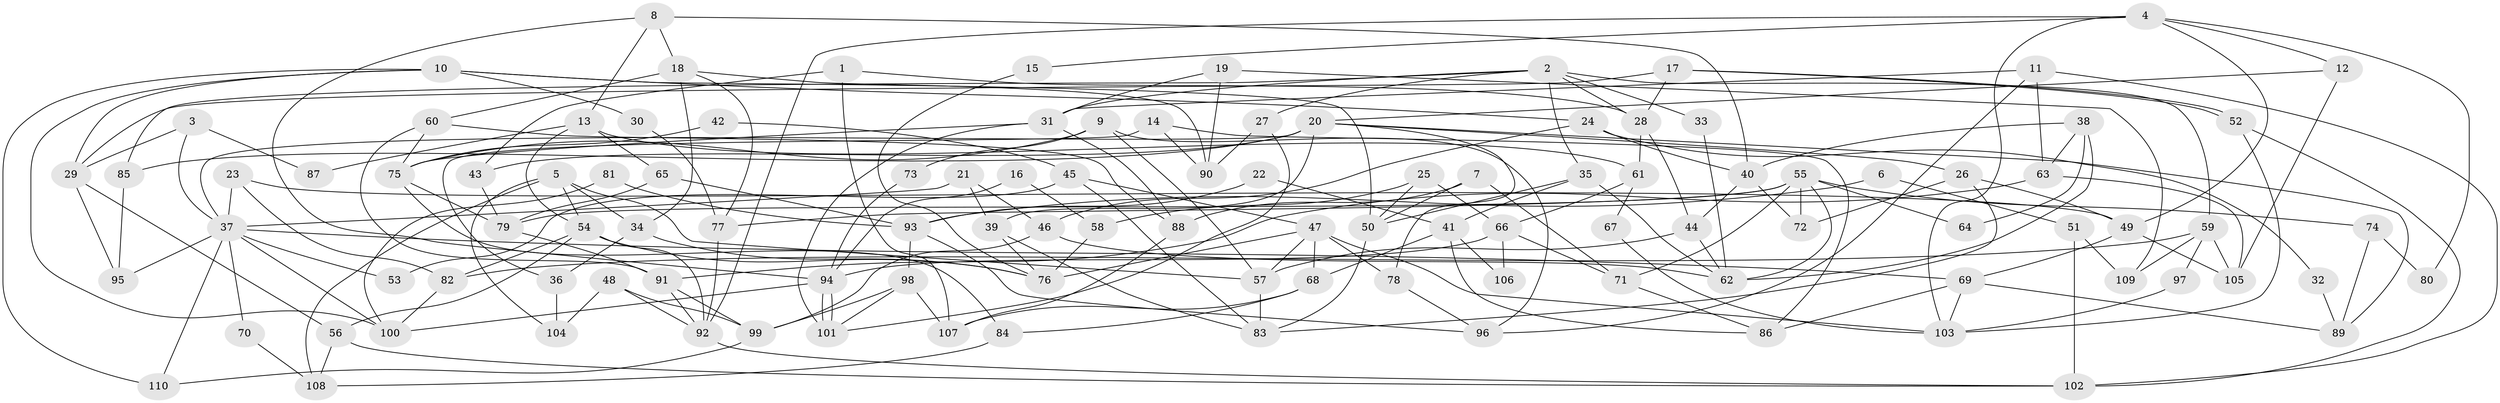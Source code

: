 // Generated by graph-tools (version 1.1) at 2025/50/03/09/25 03:50:11]
// undirected, 110 vertices, 220 edges
graph export_dot {
graph [start="1"]
  node [color=gray90,style=filled];
  1;
  2;
  3;
  4;
  5;
  6;
  7;
  8;
  9;
  10;
  11;
  12;
  13;
  14;
  15;
  16;
  17;
  18;
  19;
  20;
  21;
  22;
  23;
  24;
  25;
  26;
  27;
  28;
  29;
  30;
  31;
  32;
  33;
  34;
  35;
  36;
  37;
  38;
  39;
  40;
  41;
  42;
  43;
  44;
  45;
  46;
  47;
  48;
  49;
  50;
  51;
  52;
  53;
  54;
  55;
  56;
  57;
  58;
  59;
  60;
  61;
  62;
  63;
  64;
  65;
  66;
  67;
  68;
  69;
  70;
  71;
  72;
  73;
  74;
  75;
  76;
  77;
  78;
  79;
  80;
  81;
  82;
  83;
  84;
  85;
  86;
  87;
  88;
  89;
  90;
  91;
  92;
  93;
  94;
  95;
  96;
  97;
  98;
  99;
  100;
  101;
  102;
  103;
  104;
  105;
  106;
  107;
  108;
  109;
  110;
  1 -- 28;
  1 -- 107;
  1 -- 43;
  2 -- 28;
  2 -- 31;
  2 -- 27;
  2 -- 33;
  2 -- 35;
  2 -- 59;
  2 -- 85;
  3 -- 37;
  3 -- 29;
  3 -- 87;
  4 -- 49;
  4 -- 92;
  4 -- 12;
  4 -- 15;
  4 -- 80;
  4 -- 103;
  5 -- 108;
  5 -- 34;
  5 -- 54;
  5 -- 57;
  5 -- 104;
  6 -- 93;
  6 -- 51;
  7 -- 88;
  7 -- 50;
  7 -- 71;
  8 -- 18;
  8 -- 94;
  8 -- 13;
  8 -- 40;
  9 -- 57;
  9 -- 75;
  9 -- 73;
  9 -- 96;
  10 -- 50;
  10 -- 24;
  10 -- 29;
  10 -- 30;
  10 -- 100;
  10 -- 110;
  11 -- 102;
  11 -- 96;
  11 -- 31;
  11 -- 63;
  12 -- 105;
  12 -- 20;
  13 -- 54;
  13 -- 61;
  13 -- 65;
  13 -- 87;
  14 -- 86;
  14 -- 90;
  14 -- 36;
  15 -- 76;
  16 -- 94;
  16 -- 58;
  17 -- 52;
  17 -- 52;
  17 -- 29;
  17 -- 28;
  18 -- 34;
  18 -- 60;
  18 -- 77;
  18 -- 90;
  19 -- 90;
  19 -- 31;
  19 -- 109;
  20 -- 39;
  20 -- 26;
  20 -- 37;
  20 -- 43;
  20 -- 78;
  20 -- 85;
  20 -- 89;
  21 -- 46;
  21 -- 37;
  21 -- 39;
  22 -- 93;
  22 -- 41;
  23 -- 37;
  23 -- 82;
  23 -- 49;
  24 -- 46;
  24 -- 40;
  24 -- 32;
  25 -- 50;
  25 -- 66;
  25 -- 58;
  26 -- 72;
  26 -- 49;
  26 -- 83;
  27 -- 101;
  27 -- 90;
  28 -- 44;
  28 -- 61;
  29 -- 95;
  29 -- 56;
  30 -- 77;
  31 -- 88;
  31 -- 75;
  31 -- 101;
  32 -- 89;
  33 -- 62;
  34 -- 76;
  34 -- 36;
  35 -- 62;
  35 -- 41;
  35 -- 50;
  36 -- 104;
  37 -- 100;
  37 -- 53;
  37 -- 69;
  37 -- 70;
  37 -- 95;
  37 -- 110;
  38 -- 63;
  38 -- 62;
  38 -- 40;
  38 -- 64;
  39 -- 76;
  39 -- 83;
  40 -- 44;
  40 -- 72;
  41 -- 86;
  41 -- 68;
  41 -- 106;
  42 -- 75;
  42 -- 45;
  43 -- 79;
  44 -- 57;
  44 -- 62;
  45 -- 83;
  45 -- 47;
  45 -- 53;
  46 -- 99;
  46 -- 62;
  47 -- 57;
  47 -- 103;
  47 -- 68;
  47 -- 76;
  47 -- 78;
  48 -- 92;
  48 -- 99;
  48 -- 104;
  49 -- 69;
  49 -- 105;
  50 -- 83;
  51 -- 102;
  51 -- 109;
  52 -- 103;
  52 -- 102;
  54 -- 56;
  54 -- 76;
  54 -- 82;
  54 -- 92;
  55 -- 77;
  55 -- 71;
  55 -- 62;
  55 -- 64;
  55 -- 72;
  55 -- 74;
  55 -- 79;
  56 -- 102;
  56 -- 108;
  57 -- 83;
  58 -- 76;
  59 -- 105;
  59 -- 82;
  59 -- 97;
  59 -- 109;
  60 -- 75;
  60 -- 91;
  60 -- 88;
  61 -- 66;
  61 -- 67;
  63 -- 91;
  63 -- 105;
  65 -- 79;
  65 -- 93;
  66 -- 94;
  66 -- 71;
  66 -- 106;
  67 -- 103;
  68 -- 84;
  68 -- 107;
  69 -- 86;
  69 -- 89;
  69 -- 103;
  70 -- 108;
  71 -- 86;
  73 -- 94;
  74 -- 89;
  74 -- 80;
  75 -- 79;
  75 -- 84;
  77 -- 92;
  78 -- 96;
  79 -- 91;
  81 -- 93;
  81 -- 100;
  82 -- 100;
  84 -- 108;
  85 -- 95;
  88 -- 107;
  91 -- 99;
  91 -- 92;
  92 -- 102;
  93 -- 96;
  93 -- 98;
  94 -- 100;
  94 -- 101;
  94 -- 101;
  97 -- 103;
  98 -- 101;
  98 -- 99;
  98 -- 107;
  99 -- 110;
}
